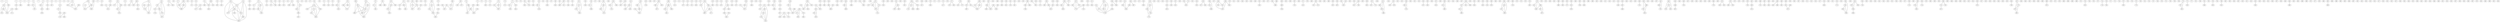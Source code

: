 graph Geo1000_2 {
0;
1;
2;
3;
4;
5;
6;
7;
8;
9;
10;
11;
12;
13;
14;
15;
16;
17;
18;
19;
20;
21;
22;
23;
24;
25;
26;
27;
28;
29;
30;
31;
32;
33;
34;
35;
36;
37;
38;
39;
40;
41;
42;
43;
44;
45;
46;
47;
48;
49;
50;
51;
52;
53;
54;
55;
56;
57;
58;
59;
60;
61;
62;
63;
64;
65;
66;
67;
68;
69;
70;
71;
72;
73;
74;
75;
76;
77;
78;
79;
80;
81;
82;
83;
84;
85;
86;
87;
88;
89;
90;
91;
92;
93;
94;
95;
96;
97;
98;
99;
100;
101;
102;
103;
104;
105;
106;
107;
108;
109;
110;
111;
112;
113;
114;
115;
116;
117;
118;
119;
120;
121;
122;
123;
124;
125;
126;
127;
128;
129;
130;
131;
132;
133;
134;
135;
136;
137;
138;
139;
140;
141;
142;
143;
144;
145;
146;
147;
148;
149;
150;
151;
152;
153;
154;
155;
156;
157;
158;
159;
160;
161;
162;
163;
164;
165;
166;
167;
168;
169;
170;
171;
172;
173;
174;
175;
176;
177;
178;
179;
180;
181;
182;
183;
184;
185;
186;
187;
188;
189;
190;
191;
192;
193;
194;
195;
196;
197;
198;
199;
200;
201;
202;
203;
204;
205;
206;
207;
208;
209;
210;
211;
212;
213;
214;
215;
216;
217;
218;
219;
220;
221;
222;
223;
224;
225;
226;
227;
228;
229;
230;
231;
232;
233;
234;
235;
236;
237;
238;
239;
240;
241;
242;
243;
244;
245;
246;
247;
248;
249;
250;
251;
252;
253;
254;
255;
256;
257;
258;
259;
260;
261;
262;
263;
264;
265;
266;
267;
268;
269;
270;
271;
272;
273;
274;
275;
276;
277;
278;
279;
280;
281;
282;
283;
284;
285;
286;
287;
288;
289;
290;
291;
292;
293;
294;
295;
296;
297;
298;
299;
300;
301;
302;
303;
304;
305;
306;
307;
308;
309;
310;
311;
312;
313;
314;
315;
316;
317;
318;
319;
320;
321;
322;
323;
324;
325;
326;
327;
328;
329;
330;
331;
332;
333;
334;
335;
336;
337;
338;
339;
340;
341;
342;
343;
344;
345;
346;
347;
348;
349;
350;
351;
352;
353;
354;
355;
356;
357;
358;
359;
360;
361;
362;
363;
364;
365;
366;
367;
368;
369;
370;
371;
372;
373;
374;
375;
376;
377;
378;
379;
380;
381;
382;
383;
384;
385;
386;
387;
388;
389;
390;
391;
392;
393;
394;
395;
396;
397;
398;
399;
400;
401;
402;
403;
404;
405;
406;
407;
408;
409;
410;
411;
412;
413;
414;
415;
416;
417;
418;
419;
420;
421;
422;
423;
424;
425;
426;
427;
428;
429;
430;
431;
432;
433;
434;
435;
436;
437;
438;
439;
440;
441;
442;
443;
444;
445;
446;
447;
448;
449;
450;
451;
452;
453;
454;
455;
456;
457;
458;
459;
460;
461;
462;
463;
464;
465;
466;
467;
468;
469;
470;
471;
472;
473;
474;
475;
476;
477;
478;
479;
480;
481;
482;
483;
484;
485;
486;
487;
488;
489;
490;
491;
492;
493;
494;
495;
496;
497;
498;
499;
500;
501;
502;
503;
504;
505;
506;
507;
508;
509;
510;
511;
512;
513;
514;
515;
516;
517;
518;
519;
520;
521;
522;
523;
524;
525;
526;
527;
528;
529;
530;
531;
532;
533;
534;
535;
536;
537;
538;
539;
540;
541;
542;
543;
544;
545;
546;
547;
548;
549;
550;
551;
552;
553;
554;
555;
556;
557;
558;
559;
560;
561;
562;
563;
564;
565;
566;
567;
568;
569;
570;
571;
572;
573;
574;
575;
576;
577;
578;
579;
580;
581;
582;
583;
584;
585;
586;
587;
588;
589;
590;
591;
592;
593;
594;
595;
596;
597;
598;
599;
600;
601;
602;
603;
604;
605;
606;
607;
608;
609;
610;
611;
612;
613;
614;
615;
616;
617;
618;
619;
620;
621;
622;
623;
624;
625;
626;
627;
628;
629;
630;
631;
632;
633;
634;
635;
636;
637;
638;
639;
640;
641;
642;
643;
644;
645;
646;
647;
648;
649;
650;
651;
652;
653;
654;
655;
656;
657;
658;
659;
660;
661;
662;
663;
664;
665;
666;
667;
668;
669;
670;
671;
672;
673;
674;
675;
676;
677;
678;
679;
680;
681;
682;
683;
684;
685;
686;
687;
688;
689;
690;
691;
692;
693;
694;
695;
696;
697;
698;
699;
700;
701;
702;
703;
704;
705;
706;
707;
708;
709;
710;
711;
712;
713;
714;
715;
716;
717;
718;
719;
720;
721;
722;
723;
724;
725;
726;
727;
728;
729;
730;
731;
732;
733;
734;
735;
736;
737;
738;
739;
740;
741;
742;
743;
744;
745;
746;
747;
748;
749;
750;
751;
752;
753;
754;
755;
756;
757;
758;
759;
760;
761;
762;
763;
764;
765;
766;
767;
768;
769;
770;
771;
772;
773;
774;
775;
776;
777;
778;
779;
780;
781;
782;
783;
784;
785;
786;
787;
788;
789;
790;
791;
792;
793;
794;
795;
796;
797;
798;
799;
800;
801;
802;
803;
804;
805;
806;
807;
808;
809;
810;
811;
812;
813;
814;
815;
816;
817;
818;
819;
820;
821;
822;
823;
824;
825;
826;
827;
828;
829;
830;
831;
832;
833;
834;
835;
836;
837;
838;
839;
840;
841;
842;
843;
844;
845;
846;
847;
848;
849;
850;
851;
852;
853;
854;
855;
856;
857;
858;
859;
860;
861;
862;
863;
864;
865;
866;
867;
868;
869;
870;
871;
872;
873;
874;
875;
876;
877;
878;
879;
880;
881;
882;
883;
884;
885;
886;
887;
888;
889;
890;
891;
892;
893;
894;
895;
896;
897;
898;
899;
900;
901;
902;
903;
904;
905;
906;
907;
908;
909;
910;
911;
912;
913;
914;
915;
916;
917;
918;
919;
920;
921;
922;
923;
924;
925;
926;
927;
928;
929;
930;
931;
932;
933;
934;
935;
936;
937;
938;
939;
940;
941;
942;
943;
944;
945;
946;
947;
948;
949;
950;
951;
952;
953;
954;
955;
956;
957;
958;
959;
960;
961;
962;
963;
964;
965;
966;
967;
968;
969;
970;
971;
972;
973;
974;
975;
976;
977;
978;
979;
980;
981;
982;
983;
984;
985;
986;
987;
988;
989;
990;
991;
992;
993;
994;
995;
996;
997;
998;
999;
1 -- 359 [color=black];
1 -- 342 [color=black];
2 -- 255 [color=black];
3 -- 588 [color=black];
5 -- 665 [color=black];
6 -- 797 [color=black];
6 -- 187 [color=black];
8 -- 482 [color=black];
8 -- 194 [color=black];
9 -- 232 [color=black];
10 -- 947 [color=black];
12 -- 112 [color=black];
15 -- 976 [color=black];
15 -- 647 [color=black];
15 -- 642 [color=black];
16 -- 814 [color=black];
18 -- 340 [color=black];
19 -- 912 [color=black];
20 -- 621 [color=black];
20 -- 508 [color=black];
20 -- 377 [color=black];
21 -- 85 [color=black];
22 -- 851 [color=black];
22 -- 553 [color=black];
23 -- 785 [color=black];
23 -- 719 [color=black];
23 -- 253 [color=black];
24 -- 587 [color=black];
24 -- 579 [color=black];
24 -- 539 [color=black];
24 -- 59 [color=black];
25 -- 654 [color=black];
25 -- 197 [color=black];
27 -- 699 [color=black];
27 -- 560 [color=black];
29 -- 35 [color=black];
30 -- 276 [color=black];
31 -- 964 [color=black];
31 -- 835 [color=black];
32 -- 687 [color=black];
33 -- 661 [color=black];
34 -- 969 [color=black];
34 -- 889 [color=black];
34 -- 854 [color=black];
34 -- 181 [color=black];
36 -- 206 [color=black];
37 -- 326 [color=black];
37 -- 188 [color=black];
37 -- 139 [color=black];
37 -- 91 [color=black];
38 -- 233 [color=black];
39 -- 788 [color=black];
39 -- 767 [color=black];
40 -- 980 [color=black];
41 -- 552 [color=black];
43 -- 859 [color=black];
43 -- 599 [color=black];
44 -- 544 [color=black];
44 -- 275 [color=black];
48 -- 506 [color=black];
48 -- 118 [color=black];
49 -- 973 [color=black];
49 -- 969 [color=black];
49 -- 349 [color=black];
49 -- 181 [color=black];
51 -- 630 [color=black];
52 -- 318 [color=black];
53 -- 746 [color=black];
54 -- 813 [color=black];
54 -- 626 [color=black];
55 -- 720 [color=black];
55 -- 384 [color=black];
55 -- 264 [color=black];
56 -- 908 [color=black];
56 -- 894 [color=black];
56 -- 431 [color=black];
56 -- 146 [color=black];
57 -- 361 [color=black];
57 -- 81 [color=black];
58 -- 866 [color=black];
58 -- 864 [color=black];
59 -- 539 [color=black];
59 -- 413 [color=black];
60 -- 983 [color=black];
60 -- 760 [color=black];
60 -- 452 [color=black];
61 -- 981 [color=black];
61 -- 838 [color=black];
61 -- 153 [color=black];
63 -- 857 [color=black];
63 -- 773 [color=black];
63 -- 758 [color=black];
65 -- 125 [color=black];
66 -- 659 [color=black];
66 -- 222 [color=black];
66 -- 101 [color=black];
67 -- 368 [color=black];
68 -- 873 [color=black];
68 -- 407 [color=black];
69 -- 677 [color=black];
69 -- 165 [color=black];
70 -- 941 [color=black];
70 -- 664 [color=black];
71 -- 680 [color=black];
73 -- 655 [color=black];
74 -- 572 [color=black];
75 -- 597 [color=black];
75 -- 457 [color=black];
75 -- 133 [color=black];
76 -- 272 [color=black];
77 -- 953 [color=black];
77 -- 239 [color=black];
77 -- 216 [color=black];
80 -- 783 [color=black];
80 -- 594 [color=black];
81 -- 361 [color=black];
82 -- 408 [color=black];
83 -- 416 [color=black];
83 -- 287 [color=black];
86 -- 463 [color=black];
88 -- 819 [color=black];
89 -- 806 [color=black];
90 -- 548 [color=black];
91 -- 925 [color=black];
92 -- 262 [color=black];
93 -- 406 [color=black];
93 -- 376 [color=black];
93 -- 151 [color=black];
94 -- 354 [color=black];
95 -- 788 [color=black];
96 -- 909 [color=black];
96 -- 311 [color=black];
99 -- 522 [color=black];
99 -- 400 [color=black];
99 -- 345 [color=black];
101 -- 659 [color=black];
101 -- 222 [color=black];
102 -- 994 [color=black];
102 -- 723 [color=black];
102 -- 404 [color=black];
103 -- 583 [color=black];
104 -- 632 [color=black];
105 -- 739 [color=black];
108 -- 905 [color=black];
108 -- 627 [color=black];
108 -- 266 [color=black];
109 -- 858 [color=black];
109 -- 320 [color=black];
109 -- 298 [color=black];
110 -- 313 [color=black];
112 -- 540 [color=black];
112 -- 175 [color=black];
113 -- 977 [color=black];
114 -- 937 [color=black];
115 -- 531 [color=black];
116 -- 900 [color=black];
117 -- 228 [color=black];
118 -- 808 [color=black];
118 -- 611 [color=black];
118 -- 506 [color=black];
118 -- 202 [color=black];
118 -- 174 [color=black];
119 -- 960 [color=black];
120 -- 761 [color=black];
121 -- 297 [color=black];
122 -- 421 [color=black];
122 -- 334 [color=black];
123 -- 449 [color=black];
124 -- 632 [color=black];
124 -- 462 [color=black];
124 -- 248 [color=black];
126 -- 537 [color=black];
127 -- 672 [color=black];
128 -- 848 [color=black];
129 -- 985 [color=black];
129 -- 363 [color=black];
129 -- 228 [color=black];
131 -- 455 [color=black];
131 -- 317 [color=black];
132 -- 273 [color=black];
133 -- 597 [color=black];
134 -- 625 [color=black];
135 -- 956 [color=black];
135 -- 830 [color=black];
136 -- 254 [color=black];
137 -- 501 [color=black];
137 -- 316 [color=black];
137 -- 166 [color=black];
138 -- 765 [color=black];
138 -- 755 [color=black];
139 -- 326 [color=black];
139 -- 188 [color=black];
140 -- 681 [color=black];
141 -- 460 [color=black];
141 -- 304 [color=black];
142 -- 697 [color=black];
142 -- 362 [color=black];
143 -- 692 [color=black];
144 -- 386 [color=black];
145 -- 484 [color=black];
146 -- 894 [color=black];
146 -- 431 [color=black];
148 -- 666 [color=black];
148 -- 238 [color=black];
149 -- 583 [color=black];
149 -- 483 [color=black];
150 -- 968 [color=black];
151 -- 406 [color=black];
151 -- 376 [color=black];
153 -- 796 [color=black];
154 -- 593 [color=black];
155 -- 945 [color=black];
155 -- 571 [color=black];
157 -- 678 [color=black];
157 -- 295 [color=black];
157 -- 274 [color=black];
157 -- 179 [color=black];
158 -- 323 [color=black];
161 -- 795 [color=black];
161 -- 293 [color=black];
163 -- 281 [color=black];
164 -- 988 [color=black];
164 -- 874 [color=black];
164 -- 710 [color=black];
164 -- 513 [color=black];
166 -- 316 [color=black];
166 -- 310 [color=black];
166 -- 223 [color=black];
168 -- 547 [color=black];
170 -- 565 [color=black];
173 -- 417 [color=black];
174 -- 808 [color=black];
174 -- 611 [color=black];
175 -- 540 [color=black];
177 -- 940 [color=black];
177 -- 570 [color=black];
178 -- 577 [color=black];
178 -- 453 [color=black];
180 -- 975 [color=black];
180 -- 561 [color=black];
181 -- 973 [color=black];
181 -- 969 [color=black];
181 -- 854 [color=black];
181 -- 349 [color=black];
183 -- 950 [color=black];
183 -- 926 [color=black];
185 -- 699 [color=black];
185 -- 560 [color=black];
185 -- 549 [color=black];
187 -- 797 [color=black];
188 -- 326 [color=black];
189 -- 999 [color=black];
190 -- 832 [color=black];
191 -- 278 [color=black];
192 -- 641 [color=black];
194 -- 482 [color=black];
196 -- 950 [color=black];
198 -- 648 [color=black];
198 -- 390 [color=black];
199 -- 861 [color=black];
200 -- 698 [color=black];
200 -- 387 [color=black];
201 -- 575 [color=black];
203 -- 658 [color=black];
203 -- 296 [color=black];
204 -- 640 [color=black];
205 -- 865 [color=black];
205 -- 805 [color=black];
205 -- 294 [color=black];
206 -- 590 [color=black];
207 -- 979 [color=black];
207 -- 776 [color=black];
207 -- 582 [color=black];
209 -- 976 [color=black];
210 -- 474 [color=black];
211 -- 694 [color=black];
212 -- 749 [color=black];
212 -- 477 [color=black];
214 -- 936 [color=black];
214 -- 639 [color=black];
216 -- 953 [color=black];
218 -- 628 [color=black];
219 -- 744 [color=black];
219 -- 526 [color=black];
219 -- 324 [color=black];
222 -- 659 [color=black];
223 -- 316 [color=black];
223 -- 310 [color=black];
225 -- 282 [color=black];
226 -- 290 [color=black];
227 -- 915 [color=black];
228 -- 985 [color=black];
230 -- 852 [color=black];
232 -- 491 [color=black];
234 -- 550 [color=black];
235 -- 891 [color=black];
235 -- 871 [color=black];
236 -- 966 [color=black];
236 -- 510 [color=black];
238 -- 666 [color=black];
239 -- 924 [color=black];
240 -- 581 [color=black];
240 -- 516 [color=black];
240 -- 325 [color=black];
242 -- 573 [color=black];
247 -- 926 [color=black];
247 -- 289 [color=black];
248 -- 462 [color=black];
250 -- 407 [color=black];
251 -- 542 [color=black];
252 -- 923 [color=black];
252 -- 681 [color=black];
252 -- 652 [color=black];
253 -- 785 [color=black];
253 -- 719 [color=black];
254 -- 592 [color=black];
255 -- 949 [color=black];
258 -- 480 [color=black];
259 -- 881 [color=black];
259 -- 516 [color=black];
259 -- 325 [color=black];
260 -- 469 [color=black];
263 -- 856 [color=black];
263 -- 682 [color=black];
263 -- 515 [color=black];
263 -- 371 [color=black];
264 -- 720 [color=black];
266 -- 627 [color=black];
267 -- 752 [color=black];
269 -- 593 [color=black];
270 -- 881 [color=black];
271 -- 422 [color=black];
273 -- 501 [color=black];
274 -- 713 [color=black];
274 -- 678 [color=black];
275 -- 695 [color=black];
275 -- 544 [color=black];
276 -- 317 [color=black];
277 -- 865 [color=black];
282 -- 622 [color=black];
283 -- 473 [color=black];
283 -- 351 [color=black];
287 -- 416 [color=black];
288 -- 883 [color=black];
288 -- 439 [color=black];
289 -- 926 [color=black];
289 -- 600 [color=black];
291 -- 749 [color=black];
291 -- 709 [color=black];
291 -- 477 [color=black];
291 -- 401 [color=black];
292 -- 734 [color=black];
292 -- 685 [color=black];
293 -- 893 [color=black];
293 -- 795 [color=black];
294 -- 805 [color=black];
295 -- 678 [color=black];
298 -- 858 [color=black];
298 -- 841 [color=black];
298 -- 320 [color=black];
299 -- 505 [color=black];
300 -- 887 [color=black];
301 -- 423 [color=black];
303 -- 631 [color=black];
304 -- 530 [color=black];
304 -- 460 [color=black];
306 -- 603 [color=black];
307 -- 774 [color=black];
307 -- 397 [color=black];
308 -- 835 [color=black];
308 -- 435 [color=black];
310 -- 316 [color=black];
311 -- 909 [color=black];
312 -- 598 [color=black];
312 -- 556 [color=black];
312 -- 489 [color=black];
315 -- 879 [color=black];
315 -- 385 [color=black];
319 -- 764 [color=black];
320 -- 841 [color=black];
324 -- 744 [color=black];
324 -- 526 [color=black];
325 -- 516 [color=black];
327 -- 846 [color=black];
327 -- 602 [color=black];
327 -- 573 [color=black];
328 -- 574 [color=black];
328 -- 504 [color=black];
329 -- 601 [color=black];
333 -- 357 [color=black];
334 -- 844 [color=black];
334 -- 421 [color=black];
335 -- 433 [color=black];
337 -- 823 [color=black];
339 -- 993 [color=black];
339 -- 523 [color=black];
342 -- 945 [color=black];
342 -- 782 [color=black];
342 -- 403 [color=black];
343 -- 790 [color=black];
343 -- 631 [color=black];
345 -- 522 [color=black];
345 -- 400 [color=black];
348 -- 989 [color=black];
348 -- 591 [color=black];
348 -- 471 [color=black];
349 -- 973 [color=black];
349 -- 969 [color=black];
349 -- 854 [color=black];
349 -- 653 [color=black];
352 -- 824 [color=black];
353 -- 672 [color=black];
353 -- 438 [color=black];
356 -- 829 [color=black];
358 -- 518 [color=black];
359 -- 945 [color=black];
360 -- 676 [color=black];
362 -- 850 [color=black];
362 -- 831 [color=black];
363 -- 985 [color=black];
363 -- 817 [color=black];
363 -- 645 [color=black];
366 -- 569 [color=black];
366 -- 427 [color=black];
366 -- 420 [color=black];
369 -- 726 [color=black];
371 -- 682 [color=black];
374 -- 382 [color=black];
375 -- 646 [color=black];
375 -- 589 [color=black];
375 -- 432 [color=black];
376 -- 406 [color=black];
383 -- 758 [color=black];
386 -- 996 [color=black];
387 -- 908 [color=black];
387 -- 894 [color=black];
387 -- 698 [color=black];
387 -- 431 [color=black];
388 -- 860 [color=black];
389 -- 800 [color=black];
390 -- 780 [color=black];
391 -- 996 [color=black];
392 -- 757 [color=black];
393 -- 615 [color=black];
395 -- 798 [color=black];
396 -- 496 [color=black];
400 -- 522 [color=black];
401 -- 749 [color=black];
401 -- 709 [color=black];
403 -- 945 [color=black];
403 -- 782 [color=black];
404 -- 723 [color=black];
405 -- 892 [color=black];
405 -- 440 [color=black];
405 -- 412 [color=black];
410 -- 423 [color=black];
412 -- 892 [color=black];
413 -- 753 [color=black];
418 -- 448 [color=black];
419 -- 497 [color=black];
420 -- 569 [color=black];
420 -- 427 [color=black];
421 -- 826 [color=black];
427 -- 569 [color=black];
428 -- 725 [color=black];
429 -- 740 [color=black];
429 -- 568 [color=black];
431 -- 908 [color=black];
431 -- 894 [color=black];
431 -- 698 [color=black];
432 -- 646 [color=black];
434 -- 997 [color=black];
434 -- 656 [color=black];
438 -- 672 [color=black];
439 -- 566 [color=black];
440 -- 892 [color=black];
441 -- 703 [color=black];
441 -- 668 [color=black];
442 -- 916 [color=black];
442 -- 736 [color=black];
442 -- 735 [color=black];
443 -- 488 [color=black];
445 -- 553 [color=black];
445 -- 467 [color=black];
446 -- 700 [color=black];
451 -- 719 [color=black];
452 -- 816 [color=black];
452 -- 760 [color=black];
457 -- 597 [color=black];
461 -- 783 [color=black];
462 -- 632 [color=black];
464 -- 778 [color=black];
466 -- 856 [color=black];
467 -- 643 [color=black];
468 -- 480 [color=black];
469 -- 768 [color=black];
470 -- 855 [color=black];
470 -- 650 [color=black];
471 -- 995 [color=black];
471 -- 612 [color=black];
472 -- 708 [color=black];
472 -- 636 [color=black];
477 -- 749 [color=black];
479 -- 729 [color=black];
481 -- 836 [color=black];
482 -- 559 [color=black];
483 -- 530 [color=black];
486 -- 731 [color=black];
487 -- 822 [color=black];
488 -- 867 [color=black];
489 -- 556 [color=black];
490 -- 604 [color=black];
493 -- 880 [color=black];
493 -- 494 [color=black];
495 -- 961 [color=black];
497 -- 649 [color=black];
498 -- 502 [color=black];
499 -- 872 [color=black];
502 -- 872 [color=black];
504 -- 574 [color=black];
506 -- 808 [color=black];
508 -- 970 [color=black];
508 -- 621 [color=black];
510 -- 966 [color=black];
513 -- 988 [color=black];
513 -- 710 [color=black];
515 -- 862 [color=black];
519 -- 683 [color=black];
523 -- 993 [color=black];
524 -- 712 [color=black];
526 -- 779 [color=black];
526 -- 744 [color=black];
527 -- 546 [color=black];
528 -- 998 [color=black];
528 -- 766 [color=black];
532 -- 939 [color=black];
532 -- 684 [color=black];
533 -- 693 [color=black];
533 -- 584 [color=black];
533 -- 578 [color=black];
534 -- 754 [color=black];
539 -- 587 [color=black];
539 -- 579 [color=black];
540 -- 734 [color=black];
544 -- 695 [color=black];
546 -- 912 [color=black];
549 -- 699 [color=black];
556 -- 598 [color=black];
558 -- 715 [color=black];
560 -- 699 [color=black];
561 -- 892 [color=black];
563 -- 833 [color=black];
563 -- 706 [color=black];
564 -- 743 [color=black];
566 -- 749 [color=black];
567 -- 939 [color=black];
567 -- 814 [color=black];
567 -- 684 [color=black];
568 -- 920 [color=black];
568 -- 740 [color=black];
578 -- 584 [color=black];
579 -- 587 [color=black];
582 -- 776 [color=black];
584 -- 898 [color=black];
586 -- 776 [color=black];
586 -- 722 [color=black];
589 -- 907 [color=black];
589 -- 646 [color=black];
589 -- 607 [color=black];
592 -- 657 [color=black];
596 -- 762 [color=black];
596 -- 741 [color=black];
601 -- 919 [color=black];
607 -- 907 [color=black];
611 -- 808 [color=black];
612 -- 995 [color=black];
615 -- 876 [color=black];
616 -- 972 [color=black];
619 -- 861 [color=black];
621 -- 970 [color=black];
626 -- 813 [color=black];
634 -- 789 [color=black];
635 -- 883 [color=black];
637 -- 870 [color=black];
637 -- 772 [color=black];
639 -- 936 [color=black];
642 -- 976 [color=black];
645 -- 985 [color=black];
645 -- 817 [color=black];
652 -- 904 [color=black];
652 -- 681 [color=black];
656 -- 936 [color=black];
657 -- 846 [color=black];
658 -- 919 [color=black];
659 -- 929 [color=black];
664 -- 941 [color=black];
664 -- 804 [color=black];
667 -- 911 [color=black];
667 -- 806 [color=black];
668 -- 703 [color=black];
669 -- 673 [color=black];
675 -- 689 [color=black];
678 -- 713 [color=black];
679 -- 828 [color=black];
679 -- 804 [color=black];
684 -- 939 [color=black];
684 -- 814 [color=black];
689 -- 697 [color=black];
691 -- 873 [color=black];
691 -- 732 [color=black];
695 -- 847 [color=black];
702 -- 952 [color=black];
706 -- 833 [color=black];
709 -- 749 [color=black];
711 -- 852 [color=black];
714 -- 718 [color=black];
716 -- 784 [color=black];
719 -- 785 [color=black];
727 -- 853 [color=black];
728 -- 828 [color=black];
732 -- 873 [color=black];
735 -- 916 [color=black];
735 -- 736 [color=black];
737 -- 775 [color=black];
740 -- 920 [color=black];
741 -- 827 [color=black];
744 -- 779 [color=black];
755 -- 765 [color=black];
758 -- 971 [color=black];
758 -- 857 [color=black];
760 -- 816 [color=black];
763 -- 842 [color=black];
764 -- 929 [color=black];
765 -- 856 [color=black];
766 -- 998 [color=black];
766 -- 809 [color=black];
770 -- 882 [color=black];
770 -- 787 [color=black];
771 -- 825 [color=black];
772 -- 965 [color=black];
772 -- 870 [color=black];
773 -- 857 [color=black];
787 -- 882 [color=black];
791 -- 849 [color=black];
793 -- 958 [color=black];
799 -- 910 [color=black];
804 -- 941 [color=black];
804 -- 828 [color=black];
809 -- 998 [color=black];
815 -- 933 [color=black];
826 -- 842 [color=black];
830 -- 956 [color=black];
831 -- 850 [color=black];
835 -- 930 [color=black];
836 -- 974 [color=black];
838 -- 981 [color=black];
843 -- 990 [color=black];
854 -- 969 [color=black];
854 -- 889 [color=black];
870 -- 965 [color=black];
874 -- 906 [color=black];
885 -- 899 [color=black];
889 -- 969 [color=black];
894 -- 908 [color=black];
931 -- 971 [color=black];
975 -- 987 [color=black];
}